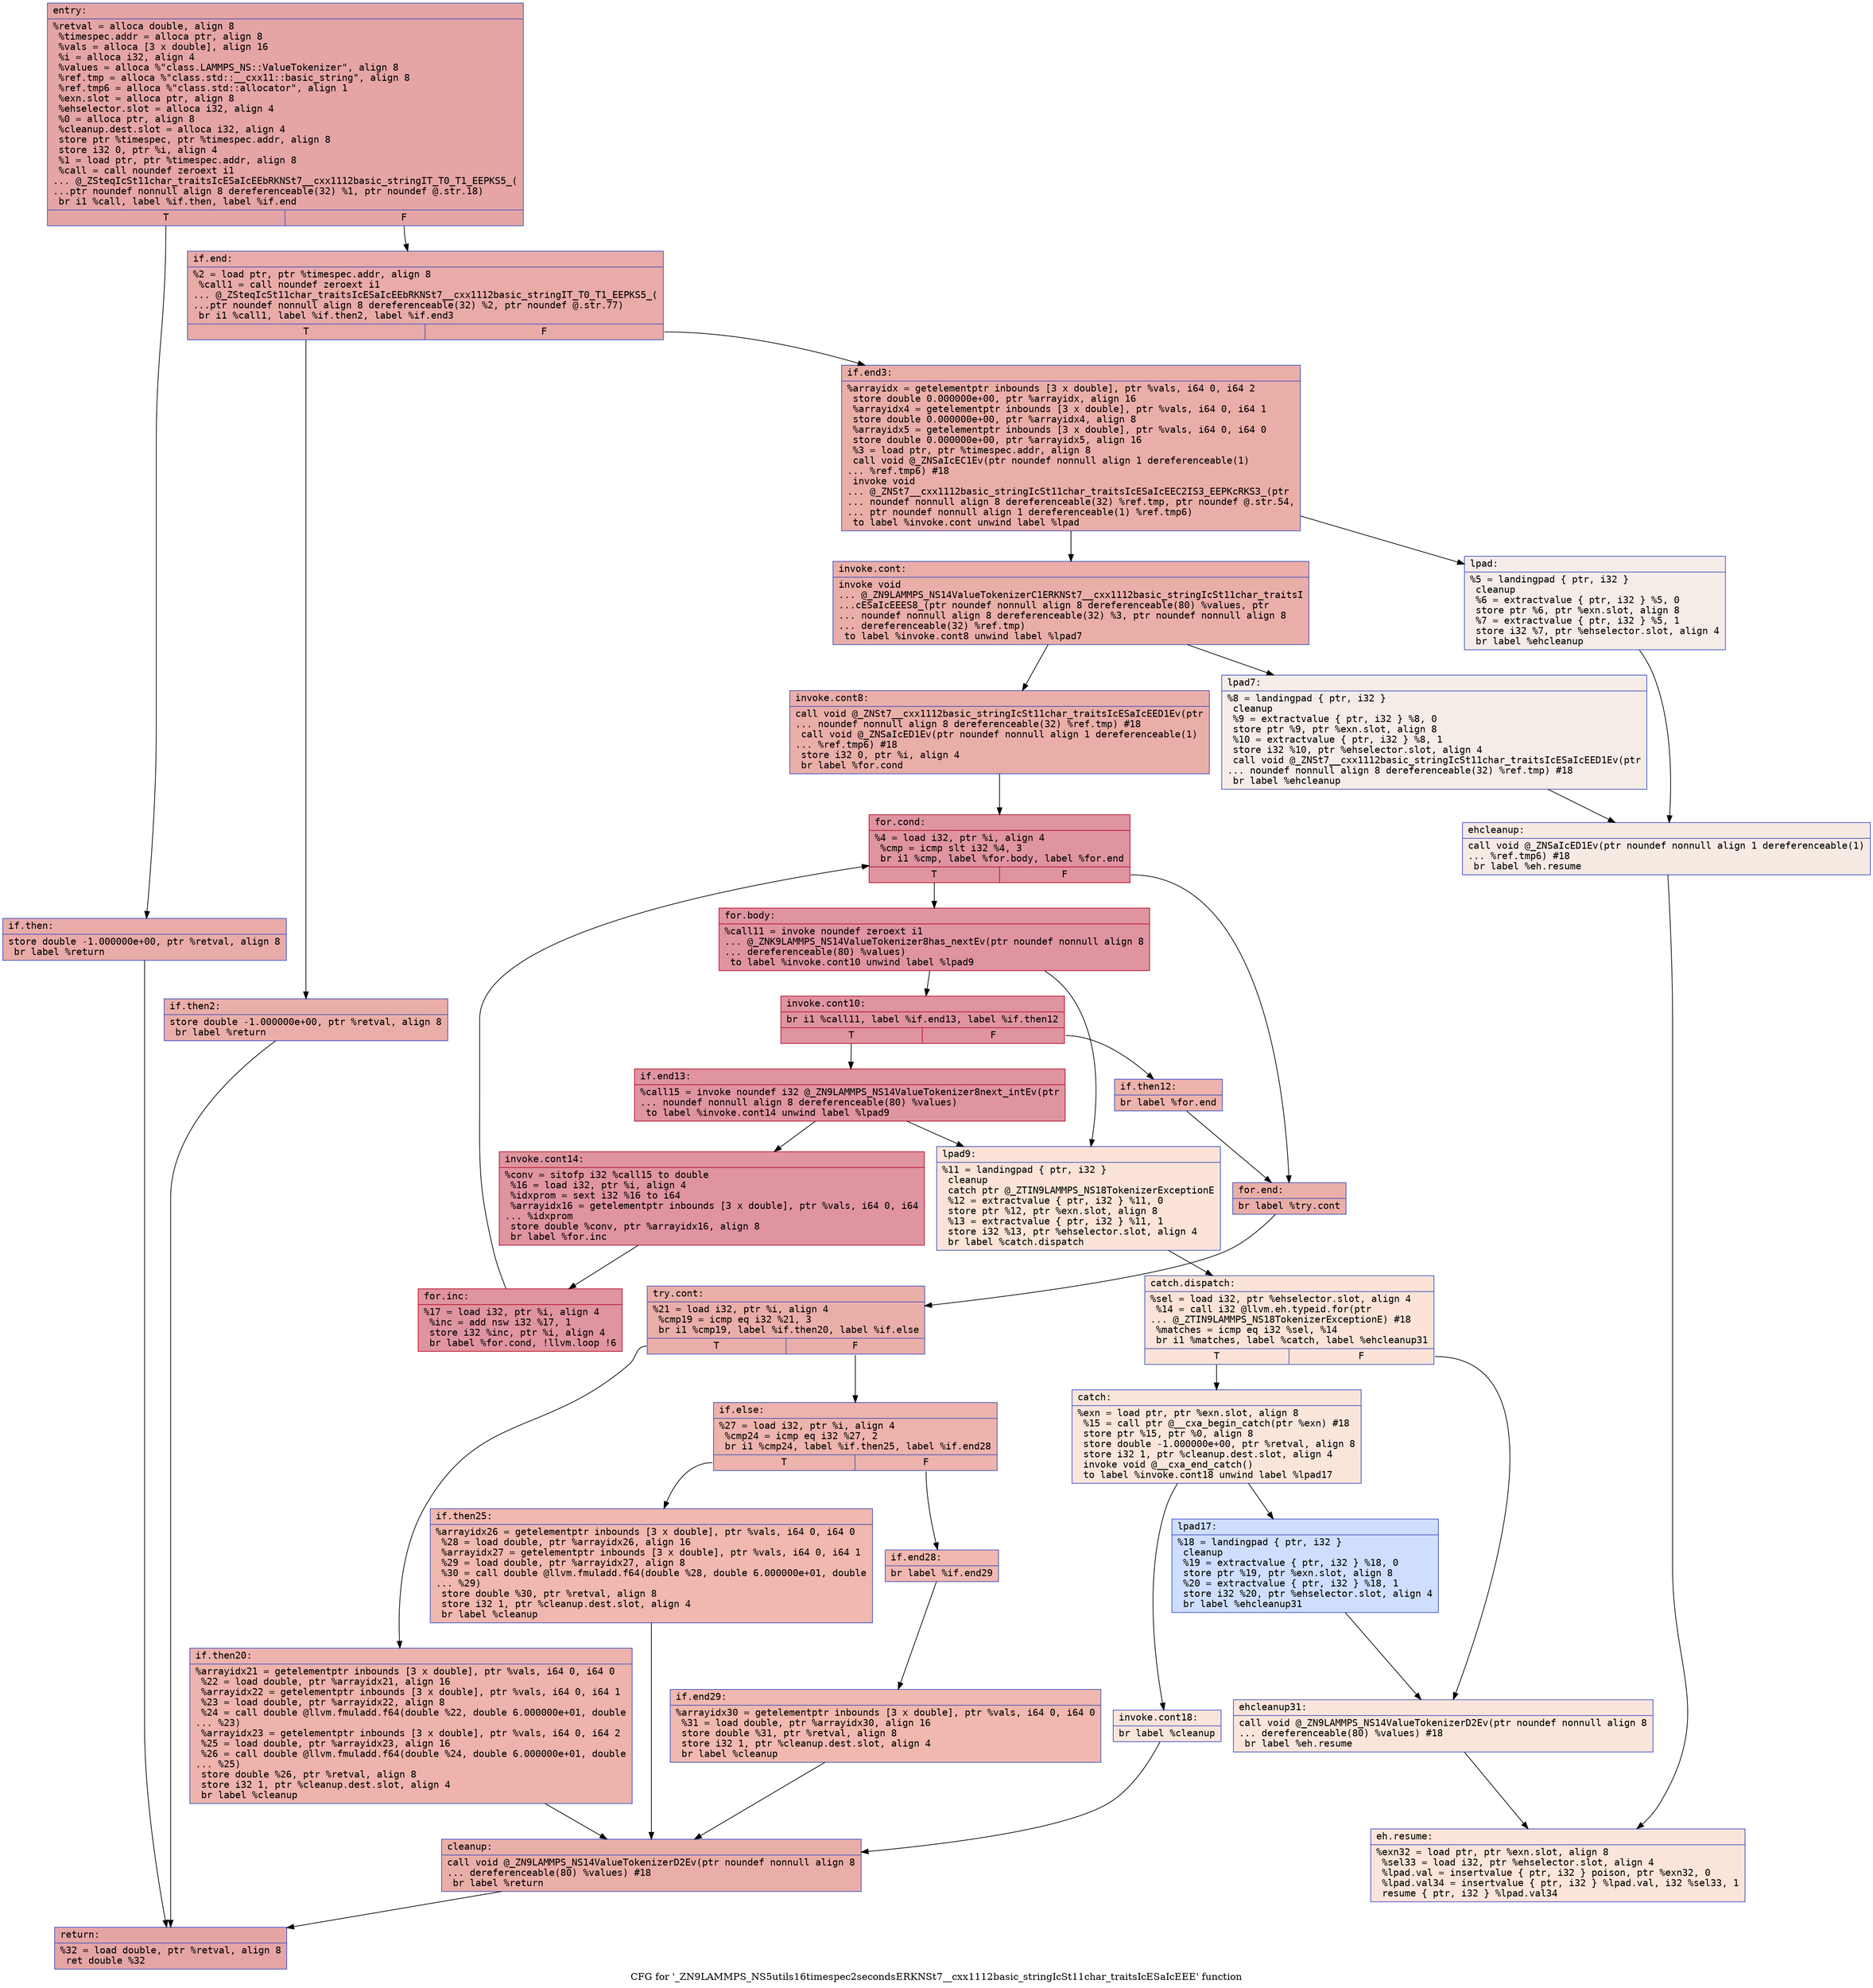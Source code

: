 digraph "CFG for '_ZN9LAMMPS_NS5utils16timespec2secondsERKNSt7__cxx1112basic_stringIcSt11char_traitsIcESaIcEEE' function" {
	label="CFG for '_ZN9LAMMPS_NS5utils16timespec2secondsERKNSt7__cxx1112basic_stringIcSt11char_traitsIcESaIcEEE' function";

	Node0x5584165f9870 [shape=record,color="#3d50c3ff", style=filled, fillcolor="#c5333470" fontname="Courier",label="{entry:\l|  %retval = alloca double, align 8\l  %timespec.addr = alloca ptr, align 8\l  %vals = alloca [3 x double], align 16\l  %i = alloca i32, align 4\l  %values = alloca %\"class.LAMMPS_NS::ValueTokenizer\", align 8\l  %ref.tmp = alloca %\"class.std::__cxx11::basic_string\", align 8\l  %ref.tmp6 = alloca %\"class.std::allocator\", align 1\l  %exn.slot = alloca ptr, align 8\l  %ehselector.slot = alloca i32, align 4\l  %0 = alloca ptr, align 8\l  %cleanup.dest.slot = alloca i32, align 4\l  store ptr %timespec, ptr %timespec.addr, align 8\l  store i32 0, ptr %i, align 4\l  %1 = load ptr, ptr %timespec.addr, align 8\l  %call = call noundef zeroext i1\l... @_ZSteqIcSt11char_traitsIcESaIcEEbRKNSt7__cxx1112basic_stringIT_T0_T1_EEPKS5_(\l...ptr noundef nonnull align 8 dereferenceable(32) %1, ptr noundef @.str.18)\l  br i1 %call, label %if.then, label %if.end\l|{<s0>T|<s1>F}}"];
	Node0x5584165f9870:s0 -> Node0x5584165fa550[tooltip="entry -> if.then\nProbability 50.00%" ];
	Node0x5584165f9870:s1 -> Node0x5584165fa5a0[tooltip="entry -> if.end\nProbability 50.00%" ];
	Node0x5584165fa550 [shape=record,color="#3d50c3ff", style=filled, fillcolor="#cc403a70" fontname="Courier",label="{if.then:\l|  store double -1.000000e+00, ptr %retval, align 8\l  br label %return\l}"];
	Node0x5584165fa550 -> Node0x5584165fa710[tooltip="if.then -> return\nProbability 100.00%" ];
	Node0x5584165fa5a0 [shape=record,color="#3d50c3ff", style=filled, fillcolor="#cc403a70" fontname="Courier",label="{if.end:\l|  %2 = load ptr, ptr %timespec.addr, align 8\l  %call1 = call noundef zeroext i1\l... @_ZSteqIcSt11char_traitsIcESaIcEEbRKNSt7__cxx1112basic_stringIT_T0_T1_EEPKS5_(\l...ptr noundef nonnull align 8 dereferenceable(32) %2, ptr noundef @.str.77)\l  br i1 %call1, label %if.then2, label %if.end3\l|{<s0>T|<s1>F}}"];
	Node0x5584165fa5a0:s0 -> Node0x5584165fa990[tooltip="if.end -> if.then2\nProbability 50.00%" ];
	Node0x5584165fa5a0:s1 -> Node0x5584165fa9e0[tooltip="if.end -> if.end3\nProbability 50.00%" ];
	Node0x5584165fa990 [shape=record,color="#3d50c3ff", style=filled, fillcolor="#d0473d70" fontname="Courier",label="{if.then2:\l|  store double -1.000000e+00, ptr %retval, align 8\l  br label %return\l}"];
	Node0x5584165fa990 -> Node0x5584165fa710[tooltip="if.then2 -> return\nProbability 100.00%" ];
	Node0x5584165fa9e0 [shape=record,color="#3d50c3ff", style=filled, fillcolor="#d0473d70" fontname="Courier",label="{if.end3:\l|  %arrayidx = getelementptr inbounds [3 x double], ptr %vals, i64 0, i64 2\l  store double 0.000000e+00, ptr %arrayidx, align 16\l  %arrayidx4 = getelementptr inbounds [3 x double], ptr %vals, i64 0, i64 1\l  store double 0.000000e+00, ptr %arrayidx4, align 8\l  %arrayidx5 = getelementptr inbounds [3 x double], ptr %vals, i64 0, i64 0\l  store double 0.000000e+00, ptr %arrayidx5, align 16\l  %3 = load ptr, ptr %timespec.addr, align 8\l  call void @_ZNSaIcEC1Ev(ptr noundef nonnull align 1 dereferenceable(1)\l... %ref.tmp6) #18\l  invoke void\l... @_ZNSt7__cxx1112basic_stringIcSt11char_traitsIcESaIcEEC2IS3_EEPKcRKS3_(ptr\l... noundef nonnull align 8 dereferenceable(32) %ref.tmp, ptr noundef @.str.54,\l... ptr noundef nonnull align 1 dereferenceable(1) %ref.tmp6)\l          to label %invoke.cont unwind label %lpad\l}"];
	Node0x5584165fa9e0 -> Node0x5584165fb230[tooltip="if.end3 -> invoke.cont\nProbability 100.00%" ];
	Node0x5584165fa9e0 -> Node0x5584165fb2b0[tooltip="if.end3 -> lpad\nProbability 0.00%" ];
	Node0x5584165fb230 [shape=record,color="#3d50c3ff", style=filled, fillcolor="#d0473d70" fontname="Courier",label="{invoke.cont:\l|  invoke void\l... @_ZN9LAMMPS_NS14ValueTokenizerC1ERKNSt7__cxx1112basic_stringIcSt11char_traitsI\l...cESaIcEEES8_(ptr noundef nonnull align 8 dereferenceable(80) %values, ptr\l... noundef nonnull align 8 dereferenceable(32) %3, ptr noundef nonnull align 8\l... dereferenceable(32) %ref.tmp)\l          to label %invoke.cont8 unwind label %lpad7\l}"];
	Node0x5584165fb230 -> Node0x5584165fb1e0[tooltip="invoke.cont -> invoke.cont8\nProbability 100.00%" ];
	Node0x5584165fb230 -> Node0x5584165fa3b0[tooltip="invoke.cont -> lpad7\nProbability 0.00%" ];
	Node0x5584165fb1e0 [shape=record,color="#3d50c3ff", style=filled, fillcolor="#d0473d70" fontname="Courier",label="{invoke.cont8:\l|  call void @_ZNSt7__cxx1112basic_stringIcSt11char_traitsIcESaIcEED1Ev(ptr\l... noundef nonnull align 8 dereferenceable(32) %ref.tmp) #18\l  call void @_ZNSaIcED1Ev(ptr noundef nonnull align 1 dereferenceable(1)\l... %ref.tmp6) #18\l  store i32 0, ptr %i, align 4\l  br label %for.cond\l}"];
	Node0x5584165fb1e0 -> Node0x5584165fbd30[tooltip="invoke.cont8 -> for.cond\nProbability 100.00%" ];
	Node0x5584165fbd30 [shape=record,color="#b70d28ff", style=filled, fillcolor="#b70d2870" fontname="Courier",label="{for.cond:\l|  %4 = load i32, ptr %i, align 4\l  %cmp = icmp slt i32 %4, 3\l  br i1 %cmp, label %for.body, label %for.end\l|{<s0>T|<s1>F}}"];
	Node0x5584165fbd30:s0 -> Node0x5584165fbe90[tooltip="for.cond -> for.body\nProbability 96.88%" ];
	Node0x5584165fbd30:s1 -> Node0x5584165fbf10[tooltip="for.cond -> for.end\nProbability 3.12%" ];
	Node0x5584165fbe90 [shape=record,color="#b70d28ff", style=filled, fillcolor="#b70d2870" fontname="Courier",label="{for.body:\l|  %call11 = invoke noundef zeroext i1\l... @_ZNK9LAMMPS_NS14ValueTokenizer8has_nextEv(ptr noundef nonnull align 8\l... dereferenceable(80) %values)\l          to label %invoke.cont10 unwind label %lpad9\l}"];
	Node0x5584165fbe90 -> Node0x5584165fc0d0[tooltip="for.body -> invoke.cont10\nProbability 100.00%" ];
	Node0x5584165fbe90 -> Node0x5584165fc150[tooltip="for.body -> lpad9\nProbability 0.00%" ];
	Node0x5584165fc0d0 [shape=record,color="#b70d28ff", style=filled, fillcolor="#b70d2870" fontname="Courier",label="{invoke.cont10:\l|  br i1 %call11, label %if.end13, label %if.then12\l|{<s0>T|<s1>F}}"];
	Node0x5584165fc0d0:s0 -> Node0x5584165fc3b0[tooltip="invoke.cont10 -> if.end13\nProbability 96.88%" ];
	Node0x5584165fc0d0:s1 -> Node0x5584165fc430[tooltip="invoke.cont10 -> if.then12\nProbability 3.12%" ];
	Node0x5584165fc430 [shape=record,color="#3d50c3ff", style=filled, fillcolor="#d6524470" fontname="Courier",label="{if.then12:\l|  br label %for.end\l}"];
	Node0x5584165fc430 -> Node0x5584165fbf10[tooltip="if.then12 -> for.end\nProbability 100.00%" ];
	Node0x5584165fb2b0 [shape=record,color="#3d50c3ff", style=filled, fillcolor="#ead5c970" fontname="Courier",label="{lpad:\l|  %5 = landingpad \{ ptr, i32 \}\l          cleanup\l  %6 = extractvalue \{ ptr, i32 \} %5, 0\l  store ptr %6, ptr %exn.slot, align 8\l  %7 = extractvalue \{ ptr, i32 \} %5, 1\l  store i32 %7, ptr %ehselector.slot, align 4\l  br label %ehcleanup\l}"];
	Node0x5584165fb2b0 -> Node0x5584165fc8e0[tooltip="lpad -> ehcleanup\nProbability 100.00%" ];
	Node0x5584165fa3b0 [shape=record,color="#3d50c3ff", style=filled, fillcolor="#ead5c970" fontname="Courier",label="{lpad7:\l|  %8 = landingpad \{ ptr, i32 \}\l          cleanup\l  %9 = extractvalue \{ ptr, i32 \} %8, 0\l  store ptr %9, ptr %exn.slot, align 8\l  %10 = extractvalue \{ ptr, i32 \} %8, 1\l  store i32 %10, ptr %ehselector.slot, align 4\l  call void @_ZNSt7__cxx1112basic_stringIcSt11char_traitsIcESaIcEED1Ev(ptr\l... noundef nonnull align 8 dereferenceable(32) %ref.tmp) #18\l  br label %ehcleanup\l}"];
	Node0x5584165fa3b0 -> Node0x5584165fc8e0[tooltip="lpad7 -> ehcleanup\nProbability 100.00%" ];
	Node0x5584165fc8e0 [shape=record,color="#3d50c3ff", style=filled, fillcolor="#eed0c070" fontname="Courier",label="{ehcleanup:\l|  call void @_ZNSaIcED1Ev(ptr noundef nonnull align 1 dereferenceable(1)\l... %ref.tmp6) #18\l  br label %eh.resume\l}"];
	Node0x5584165fc8e0 -> Node0x5584165fcf00[tooltip="ehcleanup -> eh.resume\nProbability 100.00%" ];
	Node0x5584165fc150 [shape=record,color="#3d50c3ff", style=filled, fillcolor="#f6bfa670" fontname="Courier",label="{lpad9:\l|  %11 = landingpad \{ ptr, i32 \}\l          cleanup\l          catch ptr @_ZTIN9LAMMPS_NS18TokenizerExceptionE\l  %12 = extractvalue \{ ptr, i32 \} %11, 0\l  store ptr %12, ptr %exn.slot, align 8\l  %13 = extractvalue \{ ptr, i32 \} %11, 1\l  store i32 %13, ptr %ehselector.slot, align 4\l  br label %catch.dispatch\l}"];
	Node0x5584165fc150 -> Node0x5584165fd2d0[tooltip="lpad9 -> catch.dispatch\nProbability 100.00%" ];
	Node0x5584165fd2d0 [shape=record,color="#3d50c3ff", style=filled, fillcolor="#f6bfa670" fontname="Courier",label="{catch.dispatch:\l|  %sel = load i32, ptr %ehselector.slot, align 4\l  %14 = call i32 @llvm.eh.typeid.for(ptr\l... @_ZTIN9LAMMPS_NS18TokenizerExceptionE) #18\l  %matches = icmp eq i32 %sel, %14\l  br i1 %matches, label %catch, label %ehcleanup31\l|{<s0>T|<s1>F}}"];
	Node0x5584165fd2d0:s0 -> Node0x5584165fd690[tooltip="catch.dispatch -> catch\nProbability 50.00%" ];
	Node0x5584165fd2d0:s1 -> Node0x5584165fd700[tooltip="catch.dispatch -> ehcleanup31\nProbability 50.00%" ];
	Node0x5584165fd690 [shape=record,color="#3d50c3ff", style=filled, fillcolor="#f4c5ad70" fontname="Courier",label="{catch:\l|  %exn = load ptr, ptr %exn.slot, align 8\l  %15 = call ptr @__cxa_begin_catch(ptr %exn) #18\l  store ptr %15, ptr %0, align 8\l  store double -1.000000e+00, ptr %retval, align 8\l  store i32 1, ptr %cleanup.dest.slot, align 4\l  invoke void @__cxa_end_catch()\l          to label %invoke.cont18 unwind label %lpad17\l}"];
	Node0x5584165fd690 -> Node0x5584165fdc10[tooltip="catch -> invoke.cont18\nProbability 100.00%" ];
	Node0x5584165fd690 -> Node0x5584165fdc60[tooltip="catch -> lpad17\nProbability 0.00%" ];
	Node0x5584165fc3b0 [shape=record,color="#b70d28ff", style=filled, fillcolor="#b70d2870" fontname="Courier",label="{if.end13:\l|  %call15 = invoke noundef i32 @_ZN9LAMMPS_NS14ValueTokenizer8next_intEv(ptr\l... noundef nonnull align 8 dereferenceable(80) %values)\l          to label %invoke.cont14 unwind label %lpad9\l}"];
	Node0x5584165fc3b0 -> Node0x5584165fde20[tooltip="if.end13 -> invoke.cont14\nProbability 100.00%" ];
	Node0x5584165fc3b0 -> Node0x5584165fc150[tooltip="if.end13 -> lpad9\nProbability 0.00%" ];
	Node0x5584165fde20 [shape=record,color="#b70d28ff", style=filled, fillcolor="#b70d2870" fontname="Courier",label="{invoke.cont14:\l|  %conv = sitofp i32 %call15 to double\l  %16 = load i32, ptr %i, align 4\l  %idxprom = sext i32 %16 to i64\l  %arrayidx16 = getelementptr inbounds [3 x double], ptr %vals, i64 0, i64\l... %idxprom\l  store double %conv, ptr %arrayidx16, align 8\l  br label %for.inc\l}"];
	Node0x5584165fde20 -> Node0x5584165fb6e0[tooltip="invoke.cont14 -> for.inc\nProbability 100.00%" ];
	Node0x5584165fb6e0 [shape=record,color="#b70d28ff", style=filled, fillcolor="#b70d2870" fontname="Courier",label="{for.inc:\l|  %17 = load i32, ptr %i, align 4\l  %inc = add nsw i32 %17, 1\l  store i32 %inc, ptr %i, align 4\l  br label %for.cond, !llvm.loop !6\l}"];
	Node0x5584165fb6e0 -> Node0x5584165fbd30[tooltip="for.inc -> for.cond\nProbability 100.00%" ];
	Node0x5584165fbf10 [shape=record,color="#3d50c3ff", style=filled, fillcolor="#d0473d70" fontname="Courier",label="{for.end:\l|  br label %try.cont\l}"];
	Node0x5584165fbf10 -> Node0x5584165fea90[tooltip="for.end -> try.cont\nProbability 100.00%" ];
	Node0x5584165fdc10 [shape=record,color="#3d50c3ff", style=filled, fillcolor="#f4c5ad70" fontname="Courier",label="{invoke.cont18:\l|  br label %cleanup\l}"];
	Node0x5584165fdc10 -> Node0x5584165feb50[tooltip="invoke.cont18 -> cleanup\nProbability 100.00%" ];
	Node0x5584165fdc60 [shape=record,color="#3d50c3ff", style=filled, fillcolor="#93b5fe70" fontname="Courier",label="{lpad17:\l|  %18 = landingpad \{ ptr, i32 \}\l          cleanup\l  %19 = extractvalue \{ ptr, i32 \} %18, 0\l  store ptr %19, ptr %exn.slot, align 8\l  %20 = extractvalue \{ ptr, i32 \} %18, 1\l  store i32 %20, ptr %ehselector.slot, align 4\l  br label %ehcleanup31\l}"];
	Node0x5584165fdc60 -> Node0x5584165fd700[tooltip="lpad17 -> ehcleanup31\nProbability 100.00%" ];
	Node0x5584165fea90 [shape=record,color="#3d50c3ff", style=filled, fillcolor="#d0473d70" fontname="Courier",label="{try.cont:\l|  %21 = load i32, ptr %i, align 4\l  %cmp19 = icmp eq i32 %21, 3\l  br i1 %cmp19, label %if.then20, label %if.else\l|{<s0>T|<s1>F}}"];
	Node0x5584165fea90:s0 -> Node0x5584165ff080[tooltip="try.cont -> if.then20\nProbability 50.00%" ];
	Node0x5584165fea90:s1 -> Node0x5584165ff0d0[tooltip="try.cont -> if.else\nProbability 50.00%" ];
	Node0x5584165ff080 [shape=record,color="#3d50c3ff", style=filled, fillcolor="#d6524470" fontname="Courier",label="{if.then20:\l|  %arrayidx21 = getelementptr inbounds [3 x double], ptr %vals, i64 0, i64 0\l  %22 = load double, ptr %arrayidx21, align 16\l  %arrayidx22 = getelementptr inbounds [3 x double], ptr %vals, i64 0, i64 1\l  %23 = load double, ptr %arrayidx22, align 8\l  %24 = call double @llvm.fmuladd.f64(double %22, double 6.000000e+01, double\l... %23)\l  %arrayidx23 = getelementptr inbounds [3 x double], ptr %vals, i64 0, i64 2\l  %25 = load double, ptr %arrayidx23, align 16\l  %26 = call double @llvm.fmuladd.f64(double %24, double 6.000000e+01, double\l... %25)\l  store double %26, ptr %retval, align 8\l  store i32 1, ptr %cleanup.dest.slot, align 4\l  br label %cleanup\l}"];
	Node0x5584165ff080 -> Node0x5584165feb50[tooltip="if.then20 -> cleanup\nProbability 100.00%" ];
	Node0x5584165ff0d0 [shape=record,color="#3d50c3ff", style=filled, fillcolor="#d6524470" fontname="Courier",label="{if.else:\l|  %27 = load i32, ptr %i, align 4\l  %cmp24 = icmp eq i32 %27, 2\l  br i1 %cmp24, label %if.then25, label %if.end28\l|{<s0>T|<s1>F}}"];
	Node0x5584165ff0d0:s0 -> Node0x5584165ffb20[tooltip="if.else -> if.then25\nProbability 50.00%" ];
	Node0x5584165ff0d0:s1 -> Node0x5584165ffb70[tooltip="if.else -> if.end28\nProbability 50.00%" ];
	Node0x5584165ffb20 [shape=record,color="#3d50c3ff", style=filled, fillcolor="#dc5d4a70" fontname="Courier",label="{if.then25:\l|  %arrayidx26 = getelementptr inbounds [3 x double], ptr %vals, i64 0, i64 0\l  %28 = load double, ptr %arrayidx26, align 16\l  %arrayidx27 = getelementptr inbounds [3 x double], ptr %vals, i64 0, i64 1\l  %29 = load double, ptr %arrayidx27, align 8\l  %30 = call double @llvm.fmuladd.f64(double %28, double 6.000000e+01, double\l... %29)\l  store double %30, ptr %retval, align 8\l  store i32 1, ptr %cleanup.dest.slot, align 4\l  br label %cleanup\l}"];
	Node0x5584165ffb20 -> Node0x5584165feb50[tooltip="if.then25 -> cleanup\nProbability 100.00%" ];
	Node0x5584165ffb70 [shape=record,color="#3d50c3ff", style=filled, fillcolor="#dc5d4a70" fontname="Courier",label="{if.end28:\l|  br label %if.end29\l}"];
	Node0x5584165ffb70 -> Node0x558416600230[tooltip="if.end28 -> if.end29\nProbability 100.00%" ];
	Node0x558416600230 [shape=record,color="#3d50c3ff", style=filled, fillcolor="#dc5d4a70" fontname="Courier",label="{if.end29:\l|  %arrayidx30 = getelementptr inbounds [3 x double], ptr %vals, i64 0, i64 0\l  %31 = load double, ptr %arrayidx30, align 16\l  store double %31, ptr %retval, align 8\l  store i32 1, ptr %cleanup.dest.slot, align 4\l  br label %cleanup\l}"];
	Node0x558416600230 -> Node0x5584165feb50[tooltip="if.end29 -> cleanup\nProbability 100.00%" ];
	Node0x5584165feb50 [shape=record,color="#3d50c3ff", style=filled, fillcolor="#d0473d70" fontname="Courier",label="{cleanup:\l|  call void @_ZN9LAMMPS_NS14ValueTokenizerD2Ev(ptr noundef nonnull align 8\l... dereferenceable(80) %values) #18\l  br label %return\l}"];
	Node0x5584165feb50 -> Node0x5584165fa710[tooltip="cleanup -> return\nProbability 100.00%" ];
	Node0x5584165fd700 [shape=record,color="#3d50c3ff", style=filled, fillcolor="#f4c5ad70" fontname="Courier",label="{ehcleanup31:\l|  call void @_ZN9LAMMPS_NS14ValueTokenizerD2Ev(ptr noundef nonnull align 8\l... dereferenceable(80) %values) #18\l  br label %eh.resume\l}"];
	Node0x5584165fd700 -> Node0x5584165fcf00[tooltip="ehcleanup31 -> eh.resume\nProbability 100.00%" ];
	Node0x5584165fa710 [shape=record,color="#3d50c3ff", style=filled, fillcolor="#c5333470" fontname="Courier",label="{return:\l|  %32 = load double, ptr %retval, align 8\l  ret double %32\l}"];
	Node0x5584165fcf00 [shape=record,color="#3d50c3ff", style=filled, fillcolor="#f5c1a970" fontname="Courier",label="{eh.resume:\l|  %exn32 = load ptr, ptr %exn.slot, align 8\l  %sel33 = load i32, ptr %ehselector.slot, align 4\l  %lpad.val = insertvalue \{ ptr, i32 \} poison, ptr %exn32, 0\l  %lpad.val34 = insertvalue \{ ptr, i32 \} %lpad.val, i32 %sel33, 1\l  resume \{ ptr, i32 \} %lpad.val34\l}"];
}
